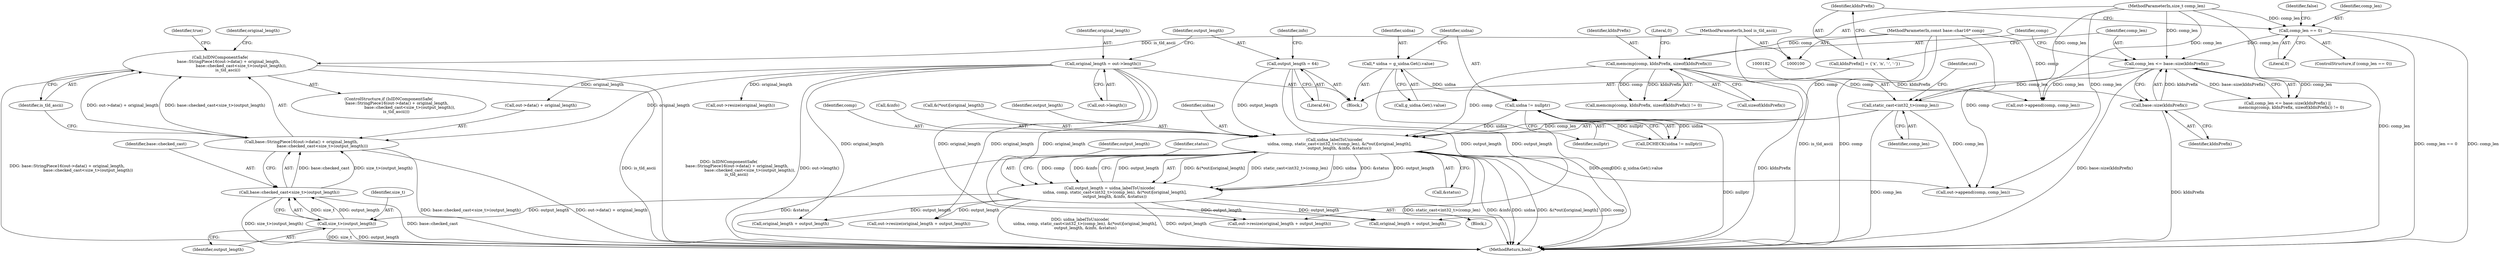 digraph "1_Chrome_cc0bbcbe7c986094da8e58c37a21fdd179b686b0_1@del" {
"1000228" [label="(Call,IsIDNComponentSafe(\n             base::StringPiece16(out->data() + original_length,\n                                 base::checked_cast<size_t>(output_length)),\n            is_tld_ascii))"];
"1000229" [label="(Call,base::StringPiece16(out->data() + original_length,\n                                 base::checked_cast<size_t>(output_length)))"];
"1000155" [label="(Call,original_length = out->length())"];
"1000233" [label="(Call,base::checked_cast<size_t>(output_length))"];
"1000235" [label="(Call,size_t>(output_length))"];
"1000176" [label="(Call,output_length = uidna_labelToUnicode(\n        uidna, comp, static_cast<int32_t>(comp_len), &(*out)[original_length],\n        output_length, &info, &status))"];
"1000178" [label="(Call,uidna_labelToUnicode(\n        uidna, comp, static_cast<int32_t>(comp_len), &(*out)[original_length],\n        output_length, &info, &status))"];
"1000151" [label="(Call,uidna != nullptr)"];
"1000145" [label="(Call,* uidna = g_uidna.Get().value)"];
"1000132" [label="(Call,memcmp(comp, kIdnPrefix, sizeof(kIdnPrefix)))"];
"1000101" [label="(MethodParameterIn,const base::char16* comp)"];
"1000181" [label="(Call,static_cast<int32_t>(comp_len))"];
"1000127" [label="(Call,comp_len <= base::size(kIdnPrefix))"];
"1000117" [label="(Call,comp_len == 0)"];
"1000102" [label="(MethodParameterIn,size_t comp_len)"];
"1000129" [label="(Call,base::size(kIdnPrefix))"];
"1000123" [label="(Call,kIdnPrefix[] = {'x', 'n', '-', '-'})"];
"1000159" [label="(Call,output_length = 64)"];
"1000103" [label="(MethodParameterIn,bool is_tld_ascii)"];
"1000187" [label="(Identifier,out)"];
"1000234" [label="(Identifier,base::checked_cast)"];
"1000156" [label="(Identifier,original_length)"];
"1000107" [label="(Block,)"];
"1000168" [label="(Block,)"];
"1000233" [label="(Call,base::checked_cast<size_t>(output_length))"];
"1000102" [label="(MethodParameterIn,size_t comp_len)"];
"1000121" [label="(Identifier,false)"];
"1000244" [label="(Call,out->append(comp, comp_len))"];
"1000150" [label="(Call,DCHECK(uidna != nullptr))"];
"1000147" [label="(Call,g_uidna.Get().value)"];
"1000127" [label="(Call,comp_len <= base::size(kIdnPrefix))"];
"1000238" [label="(Identifier,is_tld_ascii)"];
"1000116" [label="(ControlStructure,if (comp_len == 0))"];
"1000135" [label="(Call,sizeof(kIdnPrefix))"];
"1000217" [label="(Call,out->resize(original_length + output_length))"];
"1000151" [label="(Call,uidna != nullptr)"];
"1000160" [label="(Identifier,output_length)"];
"1000178" [label="(Call,uidna_labelToUnicode(\n        uidna, comp, static_cast<int32_t>(comp_len), &(*out)[original_length],\n        output_length, &info, &status))"];
"1000190" [label="(Call,&info)"];
"1000146" [label="(Identifier,uidna)"];
"1000134" [label="(Identifier,kIdnPrefix)"];
"1000184" [label="(Call,&(*out)[original_length])"];
"1000145" [label="(Call,* uidna = g_uidna.Get().value)"];
"1000152" [label="(Identifier,uidna)"];
"1000133" [label="(Identifier,comp)"];
"1000243" [label="(Identifier,original_length)"];
"1000176" [label="(Call,output_length = uidna_labelToUnicode(\n        uidna, comp, static_cast<int32_t>(comp_len), &(*out)[original_length],\n        output_length, &info, &status))"];
"1000192" [label="(Call,&status)"];
"1000131" [label="(Call,memcmp(comp, kIdnPrefix, sizeof(kIdnPrefix)) != 0)"];
"1000196" [label="(Identifier,status)"];
"1000189" [label="(Identifier,output_length)"];
"1000119" [label="(Literal,0)"];
"1000139" [label="(Call,out->append(comp, comp_len))"];
"1000157" [label="(Call,out->length())"];
"1000183" [label="(Identifier,comp_len)"];
"1000117" [label="(Call,comp_len == 0)"];
"1000181" [label="(Call,static_cast<int32_t>(comp_len))"];
"1000169" [label="(Call,out->resize(original_length + output_length))"];
"1000241" [label="(Identifier,true)"];
"1000237" [label="(Identifier,output_length)"];
"1000132" [label="(Call,memcmp(comp, kIdnPrefix, sizeof(kIdnPrefix)))"];
"1000170" [label="(Call,original_length + output_length)"];
"1000159" [label="(Call,output_length = 64)"];
"1000249" [label="(MethodReturn,bool)"];
"1000129" [label="(Call,base::size(kIdnPrefix))"];
"1000218" [label="(Call,original_length + output_length)"];
"1000123" [label="(Call,kIdnPrefix[] = {'x', 'n', '-', '-'})"];
"1000164" [label="(Identifier,info)"];
"1000179" [label="(Identifier,uidna)"];
"1000229" [label="(Call,base::StringPiece16(out->data() + original_length,\n                                 base::checked_cast<size_t>(output_length)))"];
"1000101" [label="(MethodParameterIn,const base::char16* comp)"];
"1000118" [label="(Identifier,comp_len)"];
"1000126" [label="(Call,comp_len <= base::size(kIdnPrefix) ||\n      memcmp(comp, kIdnPrefix, sizeof(kIdnPrefix)) != 0)"];
"1000161" [label="(Literal,64)"];
"1000137" [label="(Literal,0)"];
"1000177" [label="(Identifier,output_length)"];
"1000235" [label="(Call,size_t>(output_length))"];
"1000130" [label="(Identifier,kIdnPrefix)"];
"1000124" [label="(Identifier,kIdnPrefix)"];
"1000228" [label="(Call,IsIDNComponentSafe(\n             base::StringPiece16(out->data() + original_length,\n                                 base::checked_cast<size_t>(output_length)),\n            is_tld_ascii))"];
"1000128" [label="(Identifier,comp_len)"];
"1000242" [label="(Call,out->resize(original_length))"];
"1000180" [label="(Identifier,comp)"];
"1000103" [label="(MethodParameterIn,bool is_tld_ascii)"];
"1000153" [label="(Identifier,nullptr)"];
"1000227" [label="(ControlStructure,if (IsIDNComponentSafe(\n             base::StringPiece16(out->data() + original_length,\n                                 base::checked_cast<size_t>(output_length)),\n            is_tld_ascii)))"];
"1000155" [label="(Call,original_length = out->length())"];
"1000236" [label="(Identifier,size_t)"];
"1000230" [label="(Call,out->data() + original_length)"];
"1000228" -> "1000227"  [label="AST: "];
"1000228" -> "1000238"  [label="CFG: "];
"1000229" -> "1000228"  [label="AST: "];
"1000238" -> "1000228"  [label="AST: "];
"1000241" -> "1000228"  [label="CFG: "];
"1000243" -> "1000228"  [label="CFG: "];
"1000228" -> "1000249"  [label="DDG: is_tld_ascii"];
"1000228" -> "1000249"  [label="DDG: IsIDNComponentSafe(\n             base::StringPiece16(out->data() + original_length,\n                                 base::checked_cast<size_t>(output_length)),\n            is_tld_ascii)"];
"1000228" -> "1000249"  [label="DDG: base::StringPiece16(out->data() + original_length,\n                                 base::checked_cast<size_t>(output_length))"];
"1000229" -> "1000228"  [label="DDG: out->data() + original_length"];
"1000229" -> "1000228"  [label="DDG: base::checked_cast<size_t>(output_length)"];
"1000103" -> "1000228"  [label="DDG: is_tld_ascii"];
"1000229" -> "1000233"  [label="CFG: "];
"1000230" -> "1000229"  [label="AST: "];
"1000233" -> "1000229"  [label="AST: "];
"1000238" -> "1000229"  [label="CFG: "];
"1000229" -> "1000249"  [label="DDG: base::checked_cast<size_t>(output_length)"];
"1000229" -> "1000249"  [label="DDG: out->data() + original_length"];
"1000155" -> "1000229"  [label="DDG: original_length"];
"1000233" -> "1000229"  [label="DDG: base::checked_cast"];
"1000233" -> "1000229"  [label="DDG: size_t>(output_length)"];
"1000155" -> "1000107"  [label="AST: "];
"1000155" -> "1000157"  [label="CFG: "];
"1000156" -> "1000155"  [label="AST: "];
"1000157" -> "1000155"  [label="AST: "];
"1000160" -> "1000155"  [label="CFG: "];
"1000155" -> "1000249"  [label="DDG: out->length()"];
"1000155" -> "1000169"  [label="DDG: original_length"];
"1000155" -> "1000170"  [label="DDG: original_length"];
"1000155" -> "1000217"  [label="DDG: original_length"];
"1000155" -> "1000218"  [label="DDG: original_length"];
"1000155" -> "1000230"  [label="DDG: original_length"];
"1000155" -> "1000242"  [label="DDG: original_length"];
"1000233" -> "1000235"  [label="CFG: "];
"1000234" -> "1000233"  [label="AST: "];
"1000235" -> "1000233"  [label="AST: "];
"1000233" -> "1000249"  [label="DDG: size_t>(output_length)"];
"1000233" -> "1000249"  [label="DDG: base::checked_cast"];
"1000235" -> "1000233"  [label="DDG: size_t"];
"1000235" -> "1000233"  [label="DDG: output_length"];
"1000235" -> "1000237"  [label="CFG: "];
"1000236" -> "1000235"  [label="AST: "];
"1000237" -> "1000235"  [label="AST: "];
"1000235" -> "1000249"  [label="DDG: output_length"];
"1000235" -> "1000249"  [label="DDG: size_t"];
"1000176" -> "1000235"  [label="DDG: output_length"];
"1000176" -> "1000168"  [label="AST: "];
"1000176" -> "1000178"  [label="CFG: "];
"1000177" -> "1000176"  [label="AST: "];
"1000178" -> "1000176"  [label="AST: "];
"1000196" -> "1000176"  [label="CFG: "];
"1000176" -> "1000249"  [label="DDG: uidna_labelToUnicode(\n        uidna, comp, static_cast<int32_t>(comp_len), &(*out)[original_length],\n        output_length, &info, &status)"];
"1000176" -> "1000249"  [label="DDG: output_length"];
"1000176" -> "1000169"  [label="DDG: output_length"];
"1000176" -> "1000170"  [label="DDG: output_length"];
"1000178" -> "1000176"  [label="DDG: &(*out)[original_length]"];
"1000178" -> "1000176"  [label="DDG: static_cast<int32_t>(comp_len)"];
"1000178" -> "1000176"  [label="DDG: uidna"];
"1000178" -> "1000176"  [label="DDG: &status"];
"1000178" -> "1000176"  [label="DDG: output_length"];
"1000178" -> "1000176"  [label="DDG: comp"];
"1000178" -> "1000176"  [label="DDG: &info"];
"1000176" -> "1000178"  [label="DDG: output_length"];
"1000176" -> "1000217"  [label="DDG: output_length"];
"1000176" -> "1000218"  [label="DDG: output_length"];
"1000178" -> "1000192"  [label="CFG: "];
"1000179" -> "1000178"  [label="AST: "];
"1000180" -> "1000178"  [label="AST: "];
"1000181" -> "1000178"  [label="AST: "];
"1000184" -> "1000178"  [label="AST: "];
"1000189" -> "1000178"  [label="AST: "];
"1000190" -> "1000178"  [label="AST: "];
"1000192" -> "1000178"  [label="AST: "];
"1000178" -> "1000249"  [label="DDG: static_cast<int32_t>(comp_len)"];
"1000178" -> "1000249"  [label="DDG: &info"];
"1000178" -> "1000249"  [label="DDG: uidna"];
"1000178" -> "1000249"  [label="DDG: &(*out)[original_length]"];
"1000178" -> "1000249"  [label="DDG: comp"];
"1000178" -> "1000249"  [label="DDG: &status"];
"1000151" -> "1000178"  [label="DDG: uidna"];
"1000132" -> "1000178"  [label="DDG: comp"];
"1000101" -> "1000178"  [label="DDG: comp"];
"1000181" -> "1000178"  [label="DDG: comp_len"];
"1000159" -> "1000178"  [label="DDG: output_length"];
"1000178" -> "1000244"  [label="DDG: comp"];
"1000151" -> "1000150"  [label="AST: "];
"1000151" -> "1000153"  [label="CFG: "];
"1000152" -> "1000151"  [label="AST: "];
"1000153" -> "1000151"  [label="AST: "];
"1000150" -> "1000151"  [label="CFG: "];
"1000151" -> "1000249"  [label="DDG: nullptr"];
"1000151" -> "1000150"  [label="DDG: uidna"];
"1000151" -> "1000150"  [label="DDG: nullptr"];
"1000145" -> "1000151"  [label="DDG: uidna"];
"1000145" -> "1000107"  [label="AST: "];
"1000145" -> "1000147"  [label="CFG: "];
"1000146" -> "1000145"  [label="AST: "];
"1000147" -> "1000145"  [label="AST: "];
"1000152" -> "1000145"  [label="CFG: "];
"1000145" -> "1000249"  [label="DDG: g_uidna.Get().value"];
"1000132" -> "1000131"  [label="AST: "];
"1000132" -> "1000135"  [label="CFG: "];
"1000133" -> "1000132"  [label="AST: "];
"1000134" -> "1000132"  [label="AST: "];
"1000135" -> "1000132"  [label="AST: "];
"1000137" -> "1000132"  [label="CFG: "];
"1000132" -> "1000249"  [label="DDG: kIdnPrefix"];
"1000132" -> "1000131"  [label="DDG: comp"];
"1000132" -> "1000131"  [label="DDG: kIdnPrefix"];
"1000101" -> "1000132"  [label="DDG: comp"];
"1000132" -> "1000139"  [label="DDG: comp"];
"1000101" -> "1000100"  [label="AST: "];
"1000101" -> "1000249"  [label="DDG: comp"];
"1000101" -> "1000139"  [label="DDG: comp"];
"1000101" -> "1000244"  [label="DDG: comp"];
"1000181" -> "1000183"  [label="CFG: "];
"1000182" -> "1000181"  [label="AST: "];
"1000183" -> "1000181"  [label="AST: "];
"1000187" -> "1000181"  [label="CFG: "];
"1000181" -> "1000249"  [label="DDG: comp_len"];
"1000127" -> "1000181"  [label="DDG: comp_len"];
"1000102" -> "1000181"  [label="DDG: comp_len"];
"1000181" -> "1000244"  [label="DDG: comp_len"];
"1000127" -> "1000126"  [label="AST: "];
"1000127" -> "1000129"  [label="CFG: "];
"1000128" -> "1000127"  [label="AST: "];
"1000129" -> "1000127"  [label="AST: "];
"1000133" -> "1000127"  [label="CFG: "];
"1000126" -> "1000127"  [label="CFG: "];
"1000127" -> "1000249"  [label="DDG: base::size(kIdnPrefix)"];
"1000127" -> "1000126"  [label="DDG: comp_len"];
"1000127" -> "1000126"  [label="DDG: base::size(kIdnPrefix)"];
"1000117" -> "1000127"  [label="DDG: comp_len"];
"1000102" -> "1000127"  [label="DDG: comp_len"];
"1000129" -> "1000127"  [label="DDG: kIdnPrefix"];
"1000127" -> "1000139"  [label="DDG: comp_len"];
"1000117" -> "1000116"  [label="AST: "];
"1000117" -> "1000119"  [label="CFG: "];
"1000118" -> "1000117"  [label="AST: "];
"1000119" -> "1000117"  [label="AST: "];
"1000121" -> "1000117"  [label="CFG: "];
"1000124" -> "1000117"  [label="CFG: "];
"1000117" -> "1000249"  [label="DDG: comp_len == 0"];
"1000117" -> "1000249"  [label="DDG: comp_len"];
"1000102" -> "1000117"  [label="DDG: comp_len"];
"1000102" -> "1000100"  [label="AST: "];
"1000102" -> "1000249"  [label="DDG: comp_len"];
"1000102" -> "1000139"  [label="DDG: comp_len"];
"1000102" -> "1000244"  [label="DDG: comp_len"];
"1000129" -> "1000130"  [label="CFG: "];
"1000130" -> "1000129"  [label="AST: "];
"1000129" -> "1000249"  [label="DDG: kIdnPrefix"];
"1000123" -> "1000129"  [label="DDG: kIdnPrefix"];
"1000123" -> "1000107"  [label="AST: "];
"1000123" -> "1000124"  [label="CFG: "];
"1000124" -> "1000123"  [label="AST: "];
"1000128" -> "1000123"  [label="CFG: "];
"1000159" -> "1000107"  [label="AST: "];
"1000159" -> "1000161"  [label="CFG: "];
"1000160" -> "1000159"  [label="AST: "];
"1000161" -> "1000159"  [label="AST: "];
"1000164" -> "1000159"  [label="CFG: "];
"1000159" -> "1000169"  [label="DDG: output_length"];
"1000159" -> "1000170"  [label="DDG: output_length"];
"1000103" -> "1000100"  [label="AST: "];
"1000103" -> "1000249"  [label="DDG: is_tld_ascii"];
}
